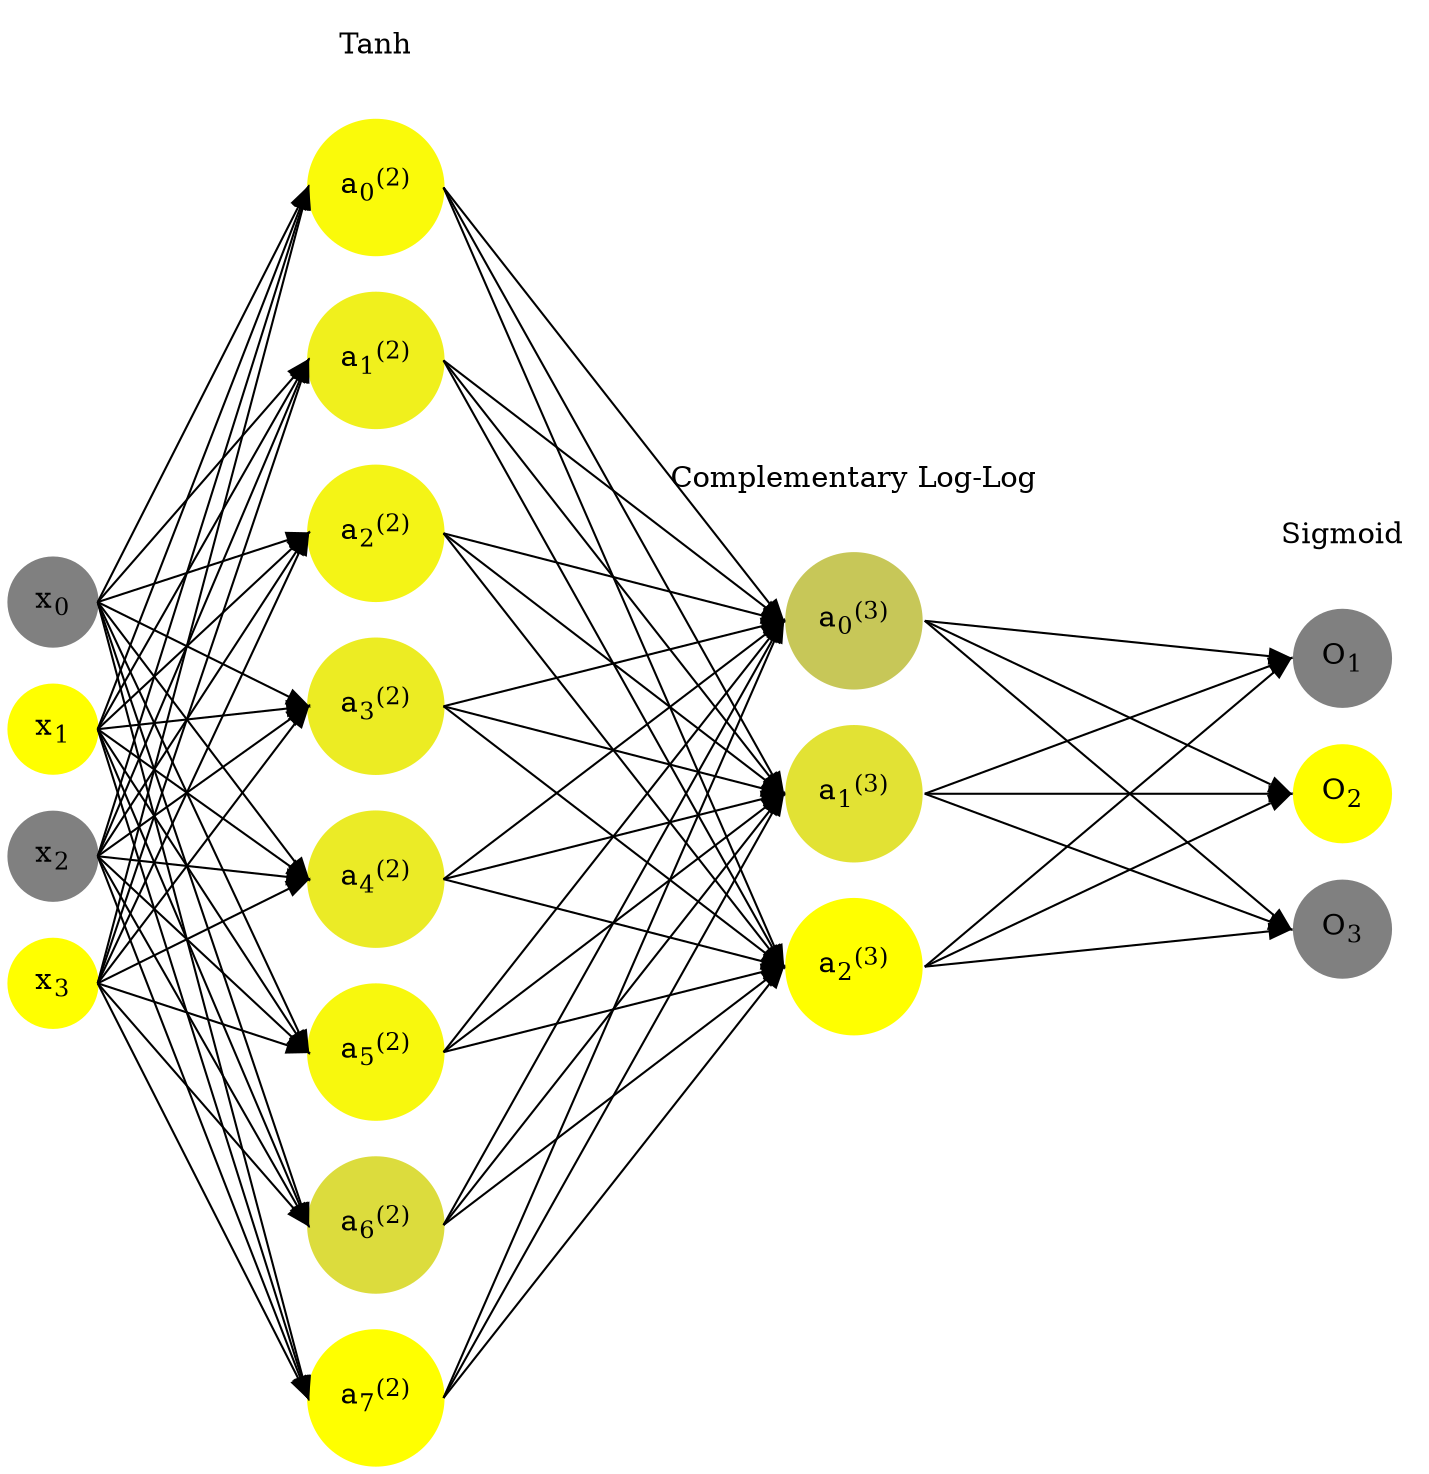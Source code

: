 digraph G {
	rankdir = LR;
	splines=false;
	edge[style=invis];
	ranksep= 1.4;
	{
	node [shape=circle, color="0.1667, 0.0, 0.5", style=filled, fillcolor="0.1667, 0.0, 0.5"];
	x0 [label=<x<sub>0</sub>>];
	}
	{
	node [shape=circle, color="0.1667, 1.0, 1.0", style=filled, fillcolor="0.1667, 1.0, 1.0"];
	x1 [label=<x<sub>1</sub>>];
	}
	{
	node [shape=circle, color="0.1667, 0.0, 0.5", style=filled, fillcolor="0.1667, 0.0, 0.5"];
	x2 [label=<x<sub>2</sub>>];
	}
	{
	node [shape=circle, color="0.1667, 1.0, 1.0", style=filled, fillcolor="0.1667, 1.0, 1.0"];
	x3 [label=<x<sub>3</sub>>];
	}
	{
	node [shape=circle, color="0.1667, 0.959200, 0.979600", style=filled, fillcolor="0.1667, 0.959200, 0.979600"];
	a02 [label=<a<sub>0</sub><sup>(2)</sup>>];
	}
	{
	node [shape=circle, color="0.1667, 0.876273, 0.938137", style=filled, fillcolor="0.1667, 0.876273, 0.938137"];
	a12 [label=<a<sub>1</sub><sup>(2)</sup>>];
	}
	{
	node [shape=circle, color="0.1667, 0.909462, 0.954731", style=filled, fillcolor="0.1667, 0.909462, 0.954731"];
	a22 [label=<a<sub>2</sub><sup>(2)</sup>>];
	}
	{
	node [shape=circle, color="0.1667, 0.848621, 0.924311", style=filled, fillcolor="0.1667, 0.848621, 0.924311"];
	a32 [label=<a<sub>3</sub><sup>(2)</sup>>];
	}
	{
	node [shape=circle, color="0.1667, 0.837799, 0.918899", style=filled, fillcolor="0.1667, 0.837799, 0.918899"];
	a42 [label=<a<sub>4</sub><sup>(2)</sup>>];
	}
	{
	node [shape=circle, color="0.1667, 0.945042, 0.972521", style=filled, fillcolor="0.1667, 0.945042, 0.972521"];
	a52 [label=<a<sub>5</sub><sup>(2)</sup>>];
	}
	{
	node [shape=circle, color="0.1667, 0.723264, 0.861632", style=filled, fillcolor="0.1667, 0.723264, 0.861632"];
	a62 [label=<a<sub>6</sub><sup>(2)</sup>>];
	}
	{
	node [shape=circle, color="0.1667, 0.999827, 0.999913", style=filled, fillcolor="0.1667, 0.999827, 0.999913"];
	a72 [label=<a<sub>7</sub><sup>(2)</sup>>];
	}
	{
	node [shape=circle, color="0.1667, 0.556046, 0.778023", style=filled, fillcolor="0.1667, 0.556046, 0.778023"];
	a03 [label=<a<sub>0</sub><sup>(3)</sup>>];
	}
	{
	node [shape=circle, color="0.1667, 0.765994, 0.882997", style=filled, fillcolor="0.1667, 0.765994, 0.882997"];
	a13 [label=<a<sub>1</sub><sup>(3)</sup>>];
	}
	{
	node [shape=circle, color="0.1667, 0.998943, 0.999472", style=filled, fillcolor="0.1667, 0.998943, 0.999472"];
	a23 [label=<a<sub>2</sub><sup>(3)</sup>>];
	}
	{
	node [shape=circle, color="0.1667, 0.0, 0.5", style=filled, fillcolor="0.1667, 0.0, 0.5"];
	O1 [label=<O<sub>1</sub>>];
	}
	{
	node [shape=circle, color="0.1667, 1.0, 1.0", style=filled, fillcolor="0.1667, 1.0, 1.0"];
	O2 [label=<O<sub>2</sub>>];
	}
	{
	node [shape=circle, color="0.1667, 0.0, 0.5", style=filled, fillcolor="0.1667, 0.0, 0.5"];
	O3 [label=<O<sub>3</sub>>];
	}
	{
	rank=same;
	x0->x1->x2->x3;
	}
	{
	rank=same;
	a02->a12->a22->a32->a42->a52->a62->a72;
	}
	{
	rank=same;
	a03->a13->a23;
	}
	{
	rank=same;
	O1->O2->O3;
	}
	l1 [shape=plaintext,label="Tanh"];
	l1->a02;
	{rank=same; l1;a02};
	l2 [shape=plaintext,label="Complementary Log-Log"];
	l2->a03;
	{rank=same; l2;a03};
	l3 [shape=plaintext,label="Sigmoid"];
	l3->O1;
	{rank=same; l3;O1};
edge[style=solid, tailport=e, headport=w];
	{x0;x1;x2;x3} -> {a02;a12;a22;a32;a42;a52;a62;a72};
	{a02;a12;a22;a32;a42;a52;a62;a72} -> {a03;a13;a23};
	{a03;a13;a23} -> {O1,O2,O3};
}